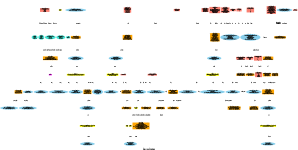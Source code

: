// Copyright (c) 2019 Jeff Boody
//
// Permission is hereby granted, free of charge, to any person obtaining a
// copy of this software and associated documentation files (the "Software"),
// to deal in the Software without restriction, including without limitation
// the rights to use, copy, modify, merge, publish, distribute, sublicense,
// and/or sell copies of the Software, and to permit persons to whom the
// Software is furnished to do so, subject to the following conditions:
//
// The above copyright notice and this permission notice shall be included
// in all copies or substantial portions of the Software.
//
// THE SOFTWARE IS PROVIDED "AS IS", WITHOUT WARRANTY OF ANY KIND, EXPRESS OR
// IMPLIED, INCLUDING BUT NOT LIMITED TO THE WARRANTIES OF MERCHANTABILITY,
// FITNESS FOR A PARTICULAR PURPOSE AND NONINFRINGEMENT. IN NO EVENT SHALL THE
// AUTHORS OR COPYRIGHT HOLDERS BE LIABLE FOR ANY CLAIM, DAMAGES OR OTHER
// LIABILITY, WHETHER IN AN ACTION OF CONTRACT, TORT OR OTHERWISE, ARISING FROM,
// OUT OF OR IN CONNECTION WITH THE SOFTWARE OR THE USE OR OTHER DEALINGS IN
// THE SOFTWARE.

// sudo apt-get install graphviz
// xdot ch2-memory-and-references.dot
digraph MEMORY
{
	label="Chapter 2. Memory and References";
	fontsize=20;
	size="2,1";
	ratio=fill;

	// variables
	pAllocator [shape=box, fillcolor=magenta, style=filled];

	// handles
	VkDevice       [shape=box, fillcolor=yellow, style=filled, label="VkDevice\nSee CH1"];
	VkQueue        [shape=box, fillcolor=yellow, style=filled, label="VkQueue\nSee CH3"];
	VkSemaphore    [shape=box, fillcolor=yellow, style=filled, label="VkSemaphore\nSee CH11"];
	VkFence        [shape=box, fillcolor=yellow, style=filled, label="VkFence\nSee CH11"];
	VkImage        [shape=box, fillcolor=yellow, style=filled, label="VkImage\nImages represent multidimensional arrays of data\nwhich can be used for various purposes including\nattachments and textures."];
	VkBuffer       [shape=box, fillcolor=yellow, style=filled, label="VkBuffer\nBuffers represent linear arrays of data\nwhich are used for various purposes including\nvertex buffers and index buffers."];
	VkBufferView   [shape=box, fillcolor=yellow, style=filled, label="VkBufferView\nA BufferView object represents a contiguous range of a buffer\nand a specific format to interpret the data."];
	VkImageView    [shape=box, fillcolor=yellow, style=filled, label="VkImageView\nAn ImageView object represents a contiguous range of an image\nwith additional metadata to interpret the data."];
	VkDeviceMemory [shape=box, fillcolor=yellow, style=filled, label="VkDeviceMemory\nA Vulkan device operates on data that must be stored in device memory\nwhich may be physically separate from CPU accessible memory"];

	// enums
	VkSystemAllocationScope     [shape=box, fillcolor=salmon, style=filled, label="VkSystemAllocationScope\n(VK_SYSTEM_ALLOCATION_SCOPE_)\nCOMMAND\nOBJECT\nCACHE\nDEVICE\nINSTANCE"];
	VkBufferUsageFlags          [shape=box, fillcolor=salmon, style=filled, label="VkBufferUsageFlags\n(VK_BUFFER_USAGE_*_BIT)\nTRANSFER_SRC\nTRANSFER_DST\nSTORAGE_TEXEL_BUFFER\nUNIFORM_BUFFER\nSTORAGE_BUFFER\nINDEX_BUFFER\nVERTEX_BUFFER\nINDIRECT_BUFFER"];
	VkSharingMode               [shape=box, fillcolor=salmon, style=filled, label="VkSharingMode\n(VK_SHARING_MODE_)\nEXCLUSIVE\nCONCURRENT"];
	VkFormatFeatureFlags        [shape=box, fillcolor=salmon, style=filled, label="VkFormatFeatureFlags\n(VK_FORMAT_FEATURE_*_BIT)\nSAMPLED_IMAGE\nSAMPLED_IMAGE_FILTER_LINEAR\nSTORAGE_IMAGE\nSTORAGE_IMAGE_ATOMIC\nUNIFORM_TEXEL_BUFFER\nSTORAGE_TEXEL_BUFFER\nSTORAGE_TEXEL_BUFFER_ATOMIC\nVERTEX_BUFFER\nCOLOR_ATTACHMENT\nCOLOR_ATTACHMENT_BLEND\nDEPTH_STENCIL_ATTACHMENT\nBLIT_SRC\nBLIT_DST"];
	VkImageType                 [shape=box, fillcolor=salmon, style=filled, label="VkImageType\n(VK_IMAGE_TYPE_)\n1D\n2D\n3D"];
	VkImageTiling               [shape=box, fillcolor=salmon, style=filled, label="VkImageTiling\n(VK_IMAGE_TILING_)\nLINEAR\nOPTIMAL"];
	VkImageCreateFlags          [shape=box, fillcolor=salmon, style=filled, label="VkImageCreateFlags\n(VK_IMAGE_CREATE_*_BIT)\nSPARSE_BINDING\nSPARSE_RESIDENCY\nSPARSE_ALIASED\nMUTABLE_FORMAT\nCUBE_COMPATIBLE"];
	VkImageUsageFlags           [shape=box, fillcolor=salmon, style=filled, label="VkImageUsageFlags\n(VK_IMAGE_USAGE_*_BIT)\nTRANSFER_SRC\nTRANSFER_DST\nSAMPLED\nSTORAGE\nCOLOR_ATTACHMENT\nDEPTH_STENCIL_ATTACHMENT\nTRANSIENT_ATTACHMENT\nINPUT_ATTACHMENT"];
	VkImageLayout               [shape=box, fillcolor=salmon, style=filled, label="VkImageLayout\n(VK_IMAGE_LAYOUT_)\nUNDEFINED\nGENERAL\nCOLOR_ATTACHMENT\nDEPTH_STENCIL_ATTACHMENT_OPTIMAL\nDEPTH_STENCIL_READ_ONLY_OPTIMAL\nSHADER_READ_ONLY_OPTIMAL\nTRANSFER_SRC_OPTIMAL\nTRANSFER_DST_OPTIMAL\nPREINITIALIZED\nPRESENT_SRC_KHR"];
	VkImageAspectFlags          [shape=box, fillcolor=salmon, style=filled, label="VkImageAspectFlags\n(VK_IMAGE_ASPECT_*_BIT)\nCOLOR\nDEPTH\nSTENCIL"];
	VkMemoryMapFlags            [shape=box, fillcolor=salmon, style=filled, label="VkMemoryMapFlags\n(reserved)"];
	VkSparseMemoryBindFlagBits  [shape=box, fillcolor=salmon, style=filled, label="VkSparseMemoryBindFlagBits\n(VK_SPARSE_MEMORY_BIND_*_BIT)\nMETADATA"];
	VkSparseImageFormatFlagBits [shape=box, fillcolor=salmon, style=filled, label="VkSparseImageFormatFlagBits\n(VK_SPARSE_IMAGE_FORMAT*_BIT)\nSINGLE_MIPTAIL\nALIGNED_MIP_SIZE\nNONSTANDARD_BLOCK_SIZE"];
	VkSampleCountFlagBits       [shape=box, fillcolor=salmon, style=filled, label="VkSampleCountFlagBits\n(VK_SAMPLE_COUNT_*_BIT)\n1\n2\n4\n8\n16\n32\n64"];
	VkFormat                    [shape=box, fillcolor=salmon, style=filled, label="VkFormat\n(too many to list)"];
	VkComponentSwizzle          [shape=box, fillcolor=salmon, style=filled, label="VkComponentSwizzle\n(VK_COMPONENT_SWIZZLE_*)\nIDENTITY\nZERO\nONE\nR\nG\nB\nA"];
	VkImageViewType             [shape=box, fillcolor=salmon, style=filled, label="VkImageViewType\n(VK_IMAGE_VIEW_TYPE_*)\n1D\n2D\n3D\nCUBE\n1D_ARRAY\n2D_ARRAY\nCUBE_ARRAY"];

	// structures
	VkAllocationCallbacks             [shape=box, fillcolor=orange, style=filled, label="VkAllocationCallbacks\nvoid* pUserData;\nPFN_vkAllocationFunction pfnAllocation;\nPFN_vkReallocationFunction pfnReallocation;\nPFN_vkFreeFunction pfnFree;\nPFN_vkInternalAllocationNotification pfnInternalAllocation;\nPFN_vkInternalFreeNotification pfnInternalFree;"];
	VkBufferCreateInfo                [shape=box, fillcolor=orange, style=filled, label="VkBufferCreateInfo\nVkStructureType sType;\nconst void* pNext;\nVkBufferCreateFlags flags;\nVkDeviceSize(uint64_t) size;\nVkBufferUsageFlags usage;\nVkSharingMode sharingMode;\nuint32_t queueFamilyIndexCount;\nconst uint32_t* pQueueFamilyIndices;"];
	VkFormatProperties                [shape=box, fillcolor=orange, style=filled, label="VkFormatProperties\nVkFormatFeatureFlags linearTilingFeatures;\nVkFormatFeatureFlags optimalTilingFeatures;\nVkFormatFeatureFlags bufferFeatures;"];
	VkImageFormatProperties           [shape=box, fillcolor=orange, style=filled, label="VkImageFormatProperties\nVkExtent3D maxExtent;\nuint32_t maxMipLevels;\nuint32_t maxArrayLayers;\nVkSampleCountFlags sampleCounts;\nVkDeviceSize(uint64_t) maxResourceSize;"];
	VkImageCreateInfo                 [shape=box, fillcolor=orange, style=filled, label="VkImageCreateInfo\nVkStructureType sType;\nconst void* pNext;\nVkImageCreateFlags flags;\nVkImageType imageType;\nVkFormat format;\nVkExtent3D extent;\nuint32_t mipLevels;\nuint32_t arrayLayers;\nVkSampleCountFlagBits samples;\nVkImageTiling tiling;\nVkImageUsageFlags usage;\nVkSharingMode sharingMode;\nuint32_t queueFamilyIndexCount;\nconst uint32_t* pQueueFamilyIndices;\nVkImageLayout initialLayout;"];
	VkImageSubresource                [shape=box, fillcolor=orange, style=filled, label="VkImageSubresource\nVkImageAspectFlags aspectMask;\nuint32_t mipLevel;\nuint32_t arrayLayer;"];
	VkSubresourceLayout               [shape=box, fillcolor=orange, style=filled, label="VkSubresourceLayout\nVkDeviceSize(uint64_t) offset;\nVkDeviceSize(uint64_t) size;\nVkDeviceSize(uint64_t) rowPitch;\nVkDeviceSize(uint64_t) arrayPitch;\nVkDeviceSize(uint64_t) depthPitch;"];
	VkBufferViewCreateInfo            [shape=box, fillcolor=orange, style=filled, label="VkBufferViewCreateInfo\nVkStructureType sType;\nconst void* pNext;\nVkBufferViewCreateFlags flags;\nVkBuffer buffer;\nVkFormat format;\nVkDeviceSize(uint64_t) offset;\nVkDeviceSize(uint64_t) range;"];
	VkImageViewCreateInfo             [shape=box, fillcolor=orange, style=filled, label="VkImageViewCreateInfo\nVkStructureType sType;\nconst void* pNext;\nVkImageViewCreateFlags flags;\nVkImage image;\nVkImageViewType viewType;\nVkFormat format;\nVkComponentMapping components;\nVkImageSubresourceRange subresourceRange;"];
	VkComponentMapping                [shape=box, fillcolor=orange, style=filled, label="VkComponentMapping\nVkComponentSwizzle r;\nVkComponentSwizzle g;\nVkComponentSwizzle b;\nVkComponentSwizzle a;"];
	VkImageSubresourceRange           [shape=box, fillcolor=orange, style=filled, label="VkImageSubresourceRange\nVkImageAspectFlags aspectMask;\nuint32_t baseMipLevel;\nuint32_t levelCount;\nuint32_t baseArrayLayer;\nuint32_t layerCount;"];
	VkMemoryAllocateInfo              [shape=box, fillcolor=orange, style=filled, label="VkMemoryAllocateInfo\nVkStructureType sType;\nconst void* pNext;\nVkDeviceSize(uint64_t) allocationSize;\nuint32_t memoryTypeIndex;"];
	VkMappedMemoryRange               [shape=box, fillcolor=orange, style=filled, label="VkMappedMemoryRange\nVkStructureType sType;\nconst void* pNext;\nVkDeviceMemory memory;\nVkDeviceSize(uint64_t) offset;\nVkDeviceSize(uint64_t) size;"];
	VkMemoryRequirements              [shape=box, fillcolor=orange, style=filled, label="VkMemoryRequirements\nVkDeviceSize(uint64_t) size;\nVkDeviceSize(uint64_t) alignment;\nuint32_t memoryTypeBits;"];
	VkSparseImageMemoryRequirements   [shape=box, fillcolor=orange, style=filled, label="VkSparseImageMemoryRequirements\nVkSparseImageFormatProperties formatProperties;\nuint32_t imageMipTailFirstLod;\nVkDeviceSize(uint64_t) imageMipTailSize;\nVkDeviceSize(uint64_t) imageMipTailOffset;\nVkDeviceSize(uint64_t) imageMipTailStride;"];
	VkSparseImageFormatProperties     [shape=box, fillcolor=orange, style=filled, label="VkSparseImageFormatProperties\nVkImageAspectFlags aspectMask;\nVkExtent3D imageGranularity;\nVkSparseImageFormatFlags flags;"];
	VkBindSparseInfo                  [shape=box, fillcolor=orange, style=filled, label="VkBindSparseInfo\nVkStructureType sType;\nconst void* pNext;\nuint32_t waitSemaphoreCount;\nconst VkSemaphore* pWaitSemaphores;\nuint32_t bufferBindCount;\nconst VkSparseBufferMemoryBindInfo* pBufferBinds;\nuint32_t imageOpaqueBindCount;\nconst VkSparseImageOpaqueMemoryBindInfo* pImageOpaqueBinds;\nuint32_t imageBindCount;\nconst VkSparseImageMemoryBindInfo* pImageBinds;\nuint32_t signalSemaphoreCount;\nconst VkSemaphore* pSignalSemaphores;"];
	VkSparseBufferMemoryBindInfo      [shape=box, fillcolor=orange, style=filled, label="VkSparseBufferMemoryBindInfo\nVkBuffer buffer;\nuint32_t bindCount;\nconst VkSparseMemoryBind* pBinds;"];
	VkSparseMemoryBind                [shape=box, fillcolor=orange, style=filled, label="VkSparseMemoryBind\nVkDeviceSize(uint64_t) resourceOffset;\nVkDeviceSize(uint64_t) size;\nVkDeviceMemory memory;\nVkDeviceSize(uint64_t) memoryOffset;\nVkSparseMemoryBindFlags flags;"];
	VkSparseImageMemoryBindInfo       [shape=box, fillcolor=orange, style=filled, label="VkSparseImageMemoryBindInfo\nVkImage image;\nuint32_t bindCount;\nconst VkSparseImageMemoryBind* pBinds;"];
	VkSparseImageMemoryBind           [shape=box, fillcolor=orange, style=filled, label="VkSparseImageMemoryBind\nVkImageSubresource subresource;\nVkOffset3D offset;\nVkExtent3D extent;\nVkDeviceMemory memory;\nVkDeviceSize(uint64_t) memoryOffset;\nVkSparseMemoryBindFlags flags;"];
	VkSparseImageOpaqueMemoryBindInfo [shape=box, fillcolor=orange, style=filled, label="VkSparseImageOpaqueMemoryBindInfo\nVkImage image;\nuint32_t bindCount;\nconst VkSparseMemoryBind* pBinds;"];

	// user functions
	Allocation                                     [fillcolor=turquoise, style=filled, label="Allocation\npUserData\nsize\nalignment\nallocationScope"];
	Reallocation                                   [fillcolor=turquoise, style=filled, label="Reallocation\npUserdata\npOriginal\nsize\nalignment\nallocationScope"];
	Free                                           [fillcolor=turquoise, style=filled, label="Free\npUserData\npMemory"];
	InternalAllocationNotification                 [fillcolor=turquoise, style=filled, label="InternalAllocationNotification\npUserData\nsize\nallocationType\nallocationScope"];
	InternalFreeNotification                       [fillcolor=turquoise, style=filled, label="InternalFreeNotification\npUserData\nsize\nallocationType\nallocationScope"];

	// functions
	vkCreateBuffer                                 [fillcolor=skyblue, style=filled, label="VkResult vkCreateBuffer(\nVkDevice device,\nconst VkBufferCreateInfo* pCreateInfo,\nconst VkAllocationCallbacks* pAllocator,\nVkBuffer* pBuffer);"];
	vkGetPhysicalDeviceFormatProperties            [fillcolor=skyblue, style=filled, label="void vkGetPhysicalDeviceFormatProperties(\nVkPhysicalDevice physicalDevice,\nVkFormat format,\nVkFormatProperties* pFormatProperties);"];
	vkGetPhysicalDeviceImageFormatProperties       [fillcolor=skyblue, style=filled, label="VkResult vkGetPhysicalDeviceImageFormatProperties(\nVkPhysicalDevice physicalDevice,\nVkFormat format,\nVkImageType type,\nVkImageTiling tiling,\nVkImageUsageFlags usage,\nVkImageCreateFlags flags,\nVkImageFormatProperties* pImageFormatProperties);"];
	vkCreateImage                                  [fillcolor=skyblue, style=filled, label="VkResult vkCreateImage(\nVkDevice device,\nconst VkImageCreateInfo* pCreateInfo,\nconst VkAllocationCallbacks* pAllocator,\nVkImage* pImage);"];
	vkGetImageSubresourceLayout                    [fillcolor=skyblue, style=filled, label="void vkGetImageSubresourceLayout(\nVkDevice device,\nVkImage image,\nconst VkImageSubresource* pSubresource,\nVkSubresourceLayout* pLayout);"];
	vkCreateBufferView                             [fillcolor=skyblue, style=filled, label="VkResult vkCreateBufferView(\nVkDevice device,\nconst VkBufferViewCreateInfo* pCreateInfo,\nconst VkAllocationCallbacks* pAllocator,\nVkBufferView* pView);"];
	vkCreateImageView                              [fillcolor=skyblue, style=filled, label="VkResult vkCreateImageView(\nVkDevice device,\nconst VkImageViewCreateInfo* pCreateInfo,\nconst VkAllocationCallbacks* pAllocator,\nVkImageView* pView);"];
	vkDestroyBuffer                                [fillcolor=skyblue, style=filled, label="void vkDestroyBuffer(\nVkDevice device,\nVkBuffer buffer,\nconst VkAllocationCallbacks* pAllocator);"];
	vkDestroyBufferView                            [fillcolor=skyblue, style=filled, label="void vkDestroyBufferView(\nVkDevice device,\nVkBufferView bufferView,\nconst VkAllocationCallbacks* pAllocator);"];
	vkDestroyImage                                 [fillcolor=skyblue, style=filled, label="void vkDestroyImage(\nVkDevice device,\nVkImage image,\nconst VkAllocationCallbacks* pAllocator);"];
	vkDestroyImageView                             [fillcolor=skyblue, style=filled, label="void vkDestroyImageView(\nVkDevice device,\nVkImageView imageView,\nconst VkAllocationCallbacks* pAllocator);"];
	vkAllocateMemory                               [fillcolor=skyblue, style=filled, label="VkResult vkAllocateMemory(\nVkDevice device,\nconst VkMemoryAllocateInfo* pAllocateInfo,\nconst VkAllocationCallbacks* pAllocator,\nVkDeviceMemory* pMemory);"];
	vkFreeMemory                                   [fillcolor=skyblue, style=filled, label="void vkFreeMemory(\nVkDevice device,\nVkDeviceMemory memory,\nconst VkAllocationCallbacks* pAllocator);"];
	vkGetDeviceMemoryCommitment                    [fillcolor=skyblue, style=filled, label="void vkGetDeviceMemoryCommitment(\nVkDevice device,\nVkDeviceMemory memory,\nVkDeviceSize(uint64_t)* pCommittedMemoryInBytes);"];
	vkMapMemory                                    [fillcolor=skyblue, style=filled, label="VkResult vkMapMemory(\nVkDevice device,\nVkDeviceMemory memory,\nVkDeviceSize(uint64_t) offset,\nVkDeviceSize(uint64_t) size,\nVkMemoryMapFlags flags,\nvoid** ppData);"];
	vkUnmapMemory                                  [fillcolor=skyblue, style=filled, label="void vkUnmapMemory(\nVkDevice device,\nVkDeviceMemory memory);"];
	vkFlushMappedMemoryRanges                      [fillcolor=skyblue, style=filled, label="VkResult vkFlushMappedMemoryRanges(\nVkDevice device,\nuint32_t memoryRangeCount,\nconst VkMappedMemoryRange* pMemoryRanges);"];
	vkInvalidateMappedMemoryRanges                 [fillcolor=skyblue, style=filled, label="VkResult vkInvalidateMappedMemoryRanges(\nVkDevice device,\nuint32_t memoryRangeCount,\nconst VkMappedMemoryRange* pMemoryRanges);"];
	vkGetBufferMemoryRequirements                  [fillcolor=skyblue, style=filled, label="void vkGetBufferMemoryRequirements(\nVkDevice device,\nVkBuffer buffer,\nVkMemoryRequirements* pMemoryRequirements);"];
	vkGetImageMemoryRequirements                   [fillcolor=skyblue, style=filled, label="void vkGetImageMemoryRequirements(\nVkDevice device,\nVkImage image,\nVkMemoryRequirements* pMemoryRequirements);"];
	vkBindBufferMemory                             [fillcolor=skyblue, style=filled, label="VkResult vkBindBufferMemory(\nVkDevice device,\nVkBuffer buffer,\nVkDeviceMemory memory,\nVkDeviceSize(uint64_t) memoryOffset);"];
	vkBindImageMemory                              [fillcolor=skyblue, style=filled, label="VkResult vkBindImageMemory(\nVkDevice device,\nVkImage image,\nVkDeviceMemory memory,\nVkDeviceSize(uint64_t) memoryOffset);"];
	vkGetImageSparseMemoryRequirements             [fillcolor=skyblue, style=filled, label="void vkGetImageSparseMemoryRequirements(\nVkDevice device,\nVkImage image,\nuint32_t* pSparseMemoryRequirementCount,\nVkSparseImageMemoryRequirements* pSparseMemoryRequirements);"];
	vkGetPhysicalDeviceSparseImageFormatProperties [fillcolor=skyblue, style=filled, label="void vkGetPhysicalDeviceSparseImageFormatProperties(\nVkPhysicalDevice physicalDevice,\nVkFormat format,\nVkImageType type,\nVkSampleCountFlagBits samples,\nVkImageUsageFlags usage,\nVkImageTiling tiling,\nuint32_t* pPropertyCount,\nVkSparseImageFormatProperties* pProperties);"];
	vkQueueBindSparse                              [fillcolor=skyblue, style=filled, label="VkResult vkQueueBindSparse(\nVkQueue queue,\nuint32_t bindInfoCount,\nconst VkBindSparseInfo* pBindInfo,\nVkFence fence);"];
	vkGetPhysicalDeviceMemoryProperties            [fillcolor=skyblue, style=filled, label="void vkGetPhysicalDeviceMemoryProperties(\nVkPhysicalDevice physicalDevice,\nVkPhysicalDeviceMemoryProperties* pMemoryProperties);\nSee CH1"];

	// parameters
	Allocation                               -> VkAllocationCallbacks                          [label="pfnAllocation"];
	Reallocation                             -> VkAllocationCallbacks                          [label="pfnRealloction"];
	Free                                     -> VkAllocationCallbacks                          [label="pfnFree"];
	InternalAllocationNotification           -> VkAllocationCallbacks                          [label="pfnInternalAllocation"];
	InternalFreeNotification                 -> VkAllocationCallbacks                          [label="pfnInternalFree"];
	VkSystemAllocationScope                  -> Allocation                                     [label="allocationScope"];
	VkSystemAllocationScope                  -> Reallocation                                   [label="allocationScope"];
	VkSystemAllocationScope                  -> InternalAllocationNotification                 [label="allocationScope"];
	VkSystemAllocationScope                  -> InternalFreeNotification                       [label="allocationScope"];
	VkAllocationCallbacks                    -> pAllocator                                     [label="pAllocator"];
	VkBufferCreateInfo                       -> vkCreateBuffer                                 [label="pCreateInfo"];
	vkCreateBuffer                           -> VkBuffer                                       [label="pBuffer"];
	VkBufferUsageFlags                       -> VkBufferCreateInfo                             [label="usage"];
	VkSharingMode                            -> VkBufferCreateInfo                             [label="sharingMode"];
	vkGetPhysicalDeviceFormatProperties      -> VkFormatProperties                             [label="pFormatProperties"];
	VkFormatFeatureFlags                     -> VkFormatProperties                             [label="linearTilingFeatures\noptimalTilingFeatures\nbufferFeatures"];
	vkGetPhysicalDeviceImageFormatProperties -> VkImageFormatProperties                        [label="pImageFormatProperties"];
	VkImageType                              -> vkGetPhysicalDeviceImageFormatProperties       [label="type"];
	VkImageType                              -> VkImageCreateInfo                              [label="imageType"];
	VkImageTiling                            -> VkImageCreateInfo                              [label="tiling"];
	VkImageTiling                            -> vkGetPhysicalDeviceImageFormatProperties       [label="tiling"];
	VkImageUsageFlags                        -> vkGetPhysicalDeviceImageFormatProperties       [label="usage"];
	VkImageCreateInfo                        -> vkCreateImage                                  [label="pCreateInfo"];
	VkImageCreateFlags                       -> VkImageCreateInfo                              [label="flags"];
	VkImageUsageFlags                        -> VkImageCreateInfo                              [label="usage"];
	VkSharingMode                            -> VkImageCreateInfo                              [label="sharingMode"];
	VkImageLayout                            -> VkImageCreateInfo                              [label="initialLayout"];
	vkCreateImage                            -> VkImage                                        [label="pImage"];
	VkImage                                  -> vkGetImageSubresourceLayout                    [label="image"];
	VkImageSubresource                       -> vkGetImageSubresourceLayout                    [label="pSubresource"];
	VkImageAspectFlags                       -> VkImageSubresource                             [label="aspectMask"];
	VkImageAspectFlags                       -> VkImageSubresourceRange                        [label="aspectMask"];
	VkImageAspectFlags                       -> VkSparseImageFormatProperties                  [label="aspectMask"];
	vkGetImageSubresourceLayout              -> VkSubresourceLayout                            [label="pLayout"];
	vkCreateBufferView                       -> VkBufferView                                   [label="pView"];
	VkBufferViewCreateInfo                   -> vkCreateBufferView                             [label="pCreateInfo"];
	VkImageViewCreateInfo                    -> vkCreateImageView                              [label="pCreateInfo"];
	vkCreateImageView                        -> VkImageView                                    [label="pView"];
	VkComponentMapping                       -> VkImageViewCreateInfo                          [label="components"]
	VkImageSubresourceRange                  -> VkImageViewCreateInfo                          [label="subresourceRange"];
	VkBuffer                                 -> vkDestroyBuffer                                [label="buffer"];
	VkBufferView                             -> vkDestroyBufferView                            [label="bufferView"];
	VkImage                                  -> vkDestroyImage                                 [label="image"];
	VkImageView                              -> vkDestroyImageView                             [label="imageView"];
	VkMemoryAllocateInfo                     -> vkAllocateMemory                               [label="pAllocateInfo"];
	vkAllocateMemory                         -> VkDeviceMemory                                 [label="pMemory"];
	VkDeviceMemory                           -> vkFreeMemory                                   [label="memory"];
	VkDeviceMemory                           -> vkGetDeviceMemoryCommitment                    [label="memory"];
	VkDeviceMemory                           -> vkMapMemory                                    [label="memory"];
	VkDeviceMemory                           -> vkUnmapMemory                                  [label="memory"];
	VkDeviceMemory                           -> VkMappedMemoryRange                            [label="memory"];
	VkMappedMemoryRange                      -> vkFlushMappedMemoryRanges                      [label="pMemoryRanges"];
	VkMappedMemoryRange                      -> vkInvalidateMappedMemoryRanges                 [label="pMemoryRanges"];
	vkGetBufferMemoryRequirements            -> VkMemoryRequirements                           [label="pMemoryRequirements"];
	VkBuffer                                 -> vkGetBufferMemoryRequirements                  [label="buffer"];
	vkGetImageMemoryRequirements             -> VkMemoryRequirements                           [label="pMemoryRequirements"];
	VkImage                                  -> vkGetImageMemoryRequirements                   [label="image"];
	VkBuffer                                 -> vkBindBufferMemory                             [label="buffer"];
	VkDeviceMemory                           -> vkBindBufferMemory                             [label="memory"];
	VkImage                                  -> vkBindImageMemory                              [label="image"];
	VkDeviceMemory                           -> vkBindImageMemory                              [label="memory"];
	VkImage                                  -> vkGetImageSparseMemoryRequirements             [label="image"];
	vkGetImageSparseMemoryRequirements       -> VkSparseImageMemoryRequirements                [label="pSparseMemoryRequirements"];
	VkImageType                              -> vkGetPhysicalDeviceSparseImageFormatProperties [label="type"];
	VkImageUsageFlags                        -> vkGetPhysicalDeviceSparseImageFormatProperties [label="usage"];
	VkImageTiling                            -> vkGetPhysicalDeviceSparseImageFormatProperties [label="tiling"];
	VkSparseImageFormatProperties            -> VkSparseImageMemoryRequirements                [label="formatProperties"];
	VkBindSparseInfo                         -> vkQueueBindSparse                              [label="pBindInfo"];
	VkSparseBufferMemoryBindInfo             -> VkBindSparseInfo                               [label="pBufferBinds"];
	VkBuffer                                 -> VkSparseBufferMemoryBindInfo                   [label="buffer"];
	VkBuffer                                 -> VkBufferViewCreateInfo                         [label="buffer"];
	VkDeviceMemory                           -> VkSparseMemoryBind                             [label="memory"];
	VkSparseMemoryBind                       -> VkSparseBufferMemoryBindInfo                   [label="pBinds"];
	VkImage                                  -> VkSparseImageMemoryBindInfo                    [label="image"];
	VkSparseImageMemoryBind                  -> VkSparseImageMemoryBindInfo                    [label="pBinds"];
	VkImageSubresource                       -> VkSparseImageMemoryBind                        [label="subresource"];
	VkDeviceMemory                           -> VkSparseImageMemoryBind                        [label="memory"];
	VkSparseImageMemoryBindInfo              -> VkBindSparseInfo                               [label="pImageBinds"];
	VkImage                                  -> VkSparseImageOpaqueMemoryBindInfo              [label="image"];
	VkSparseMemoryBind                       -> VkSparseImageOpaqueMemoryBindInfo              [label="pBinds"];
	VkSparseImageOpaqueMemoryBindInfo        -> VkBindSparseInfo                               [label="pImageOpaqueBinds"];
	VkMemoryMapFlags                         -> vkMapMemory                                    [label="flags"];
	VkSparseMemoryBindFlagBits               -> VkSparseMemoryBind                             [label="flags"];
	VkSparseMemoryBindFlagBits               -> VkSparseImageMemoryBind                        [label="flags"];
	VkSemaphore                              -> VkBindSparseInfo                               [label="pWaitSemaphores, pSignalSemaphores"];
	VkFence                                  -> vkQueueBindSparse                              [label="fence"];
	VkQueue                                  -> vkQueueBindSparse                              [label="queue"];
	VkSparseImageFormatFlagBits              -> VkSparseImageFormatProperties                  [label="flags"];
	VkSampleCountFlagBits                    -> VkImageFormatProperties                        [label="sampleCounts"];
	VkSampleCountFlagBits                    -> VkImageCreateInfo                              [label="samples"];
	VkSampleCountFlagBits                    -> vkGetPhysicalDeviceSparseImageFormatProperties [label="samples"];
	VkComponentSwizzle                       -> VkComponentMapping                             [label="r, g, b, a"];
	VkImage                                  -> VkImageViewCreateInfo                          [label="image"];
	VkImageViewType                          -> VkImageViewCreateInfo                          [label="viewType"];
	vkGetPhysicalDeviceMemoryProperties      -> VkMemoryAllocateInfo                           [style=dashed, label="memoryTypeIndex"];
	// VkFormat                                 -> VkImageCreateInfo                              [label="format"];
	// VkFormat                                 -> VkBufferViewCreateInfo                         [label="format"];
	// VkFormat                                 -> VkImageViewCreateInfo                          [label="format"];
	// VkFormat                                 -> vkGetPhysicalDeviceFormatProperties            [label="format"];
	// VkFormat                                 -> vkGetPhysicalDeviceImageFormatProperties       [label="format"];
	// VkFormat                                 -> vkGetPhysicalDeviceSparseImageFormatProperties [label="format"];
}
